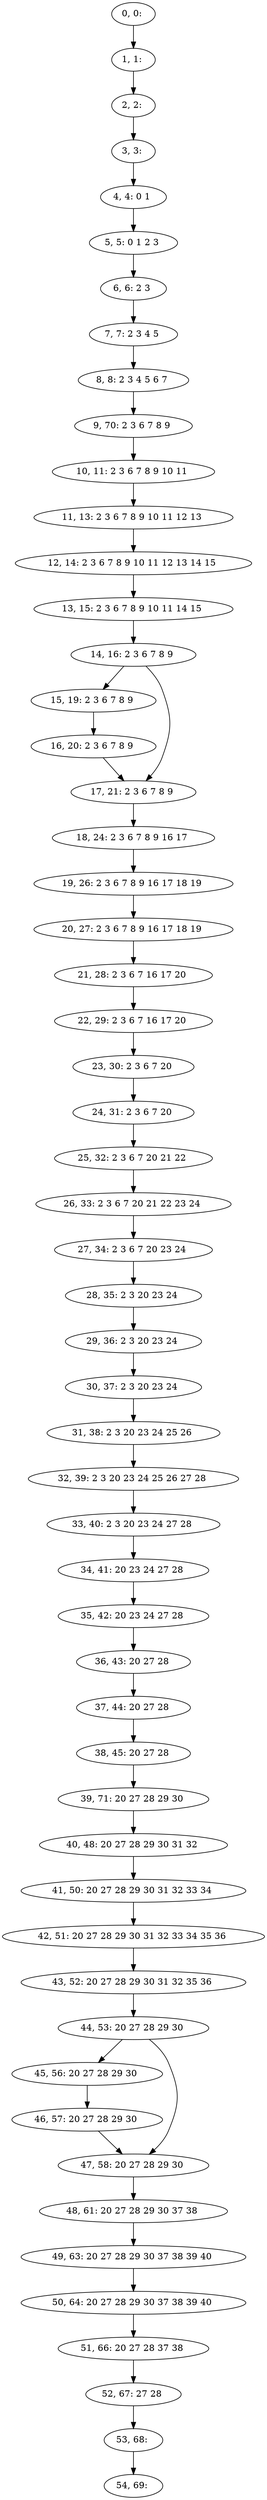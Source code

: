 digraph G {
0[label="0, 0: "];
1[label="1, 1: "];
2[label="2, 2: "];
3[label="3, 3: "];
4[label="4, 4: 0 1 "];
5[label="5, 5: 0 1 2 3 "];
6[label="6, 6: 2 3 "];
7[label="7, 7: 2 3 4 5 "];
8[label="8, 8: 2 3 4 5 6 7 "];
9[label="9, 70: 2 3 6 7 8 9 "];
10[label="10, 11: 2 3 6 7 8 9 10 11 "];
11[label="11, 13: 2 3 6 7 8 9 10 11 12 13 "];
12[label="12, 14: 2 3 6 7 8 9 10 11 12 13 14 15 "];
13[label="13, 15: 2 3 6 7 8 9 10 11 14 15 "];
14[label="14, 16: 2 3 6 7 8 9 "];
15[label="15, 19: 2 3 6 7 8 9 "];
16[label="16, 20: 2 3 6 7 8 9 "];
17[label="17, 21: 2 3 6 7 8 9 "];
18[label="18, 24: 2 3 6 7 8 9 16 17 "];
19[label="19, 26: 2 3 6 7 8 9 16 17 18 19 "];
20[label="20, 27: 2 3 6 7 8 9 16 17 18 19 "];
21[label="21, 28: 2 3 6 7 16 17 20 "];
22[label="22, 29: 2 3 6 7 16 17 20 "];
23[label="23, 30: 2 3 6 7 20 "];
24[label="24, 31: 2 3 6 7 20 "];
25[label="25, 32: 2 3 6 7 20 21 22 "];
26[label="26, 33: 2 3 6 7 20 21 22 23 24 "];
27[label="27, 34: 2 3 6 7 20 23 24 "];
28[label="28, 35: 2 3 20 23 24 "];
29[label="29, 36: 2 3 20 23 24 "];
30[label="30, 37: 2 3 20 23 24 "];
31[label="31, 38: 2 3 20 23 24 25 26 "];
32[label="32, 39: 2 3 20 23 24 25 26 27 28 "];
33[label="33, 40: 2 3 20 23 24 27 28 "];
34[label="34, 41: 20 23 24 27 28 "];
35[label="35, 42: 20 23 24 27 28 "];
36[label="36, 43: 20 27 28 "];
37[label="37, 44: 20 27 28 "];
38[label="38, 45: 20 27 28 "];
39[label="39, 71: 20 27 28 29 30 "];
40[label="40, 48: 20 27 28 29 30 31 32 "];
41[label="41, 50: 20 27 28 29 30 31 32 33 34 "];
42[label="42, 51: 20 27 28 29 30 31 32 33 34 35 36 "];
43[label="43, 52: 20 27 28 29 30 31 32 35 36 "];
44[label="44, 53: 20 27 28 29 30 "];
45[label="45, 56: 20 27 28 29 30 "];
46[label="46, 57: 20 27 28 29 30 "];
47[label="47, 58: 20 27 28 29 30 "];
48[label="48, 61: 20 27 28 29 30 37 38 "];
49[label="49, 63: 20 27 28 29 30 37 38 39 40 "];
50[label="50, 64: 20 27 28 29 30 37 38 39 40 "];
51[label="51, 66: 20 27 28 37 38 "];
52[label="52, 67: 27 28 "];
53[label="53, 68: "];
54[label="54, 69: "];
0->1 ;
1->2 ;
2->3 ;
3->4 ;
4->5 ;
5->6 ;
6->7 ;
7->8 ;
8->9 ;
9->10 ;
10->11 ;
11->12 ;
12->13 ;
13->14 ;
14->15 ;
14->17 ;
15->16 ;
16->17 ;
17->18 ;
18->19 ;
19->20 ;
20->21 ;
21->22 ;
22->23 ;
23->24 ;
24->25 ;
25->26 ;
26->27 ;
27->28 ;
28->29 ;
29->30 ;
30->31 ;
31->32 ;
32->33 ;
33->34 ;
34->35 ;
35->36 ;
36->37 ;
37->38 ;
38->39 ;
39->40 ;
40->41 ;
41->42 ;
42->43 ;
43->44 ;
44->45 ;
44->47 ;
45->46 ;
46->47 ;
47->48 ;
48->49 ;
49->50 ;
50->51 ;
51->52 ;
52->53 ;
53->54 ;
}
